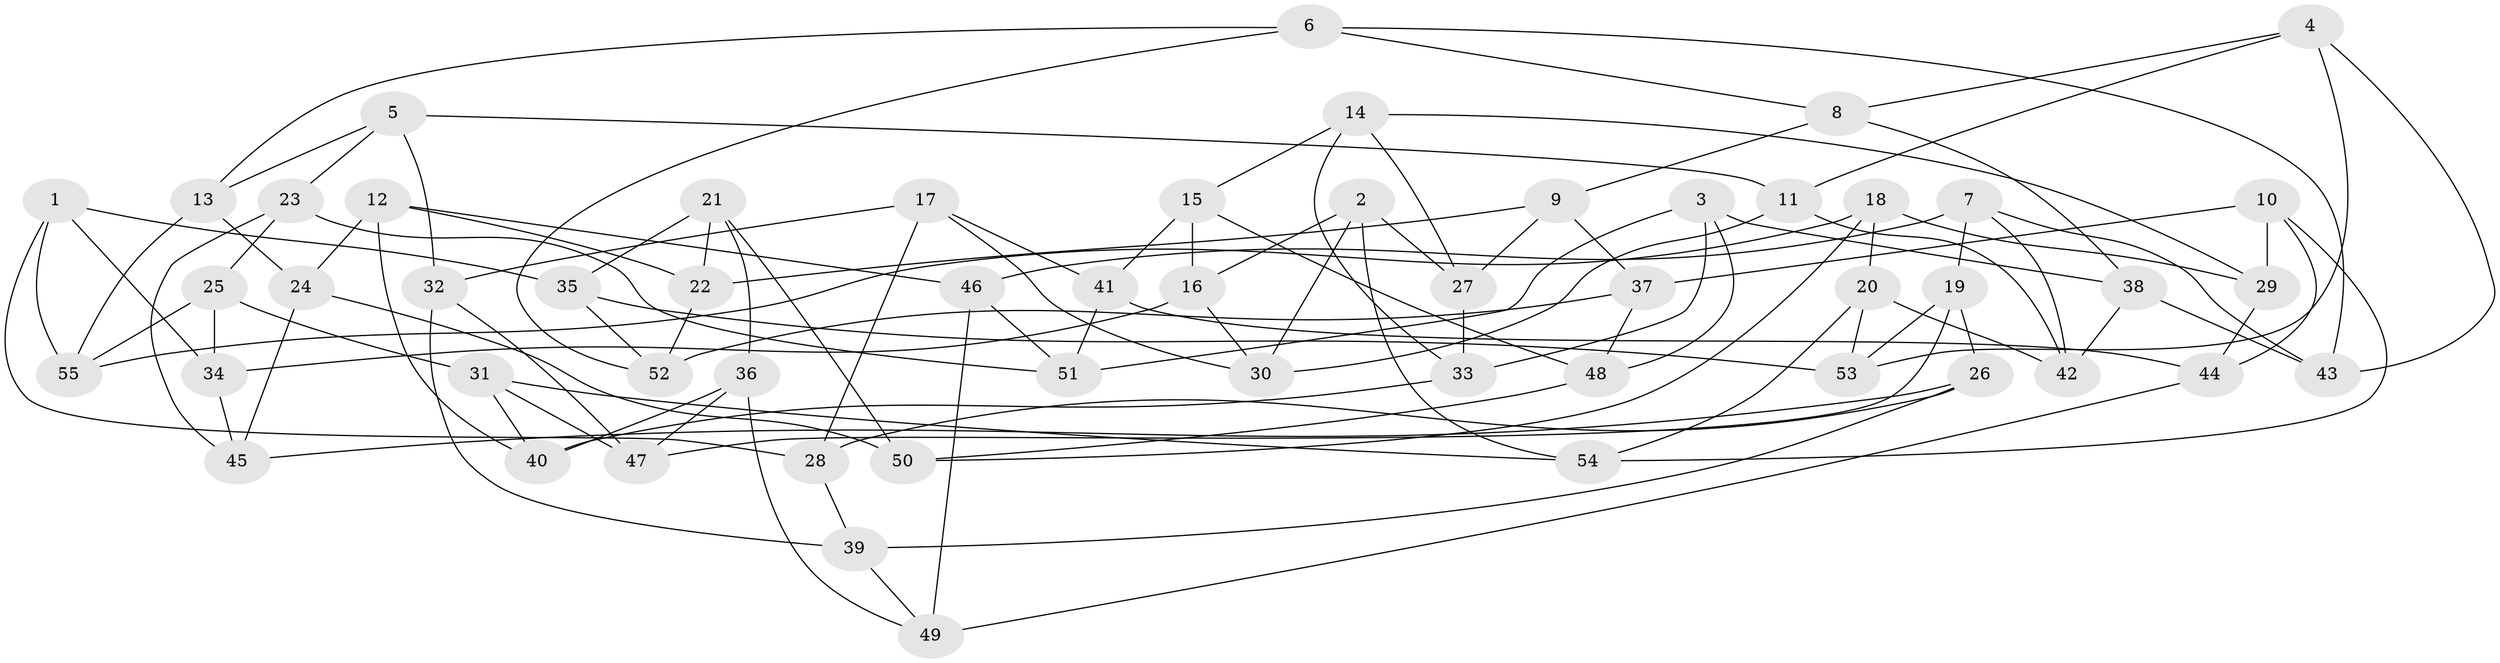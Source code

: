 // coarse degree distribution, {6: 0.2894736842105263, 5: 0.15789473684210525, 4: 0.5, 3: 0.05263157894736842}
// Generated by graph-tools (version 1.1) at 2025/52/02/27/25 19:52:27]
// undirected, 55 vertices, 110 edges
graph export_dot {
graph [start="1"]
  node [color=gray90,style=filled];
  1;
  2;
  3;
  4;
  5;
  6;
  7;
  8;
  9;
  10;
  11;
  12;
  13;
  14;
  15;
  16;
  17;
  18;
  19;
  20;
  21;
  22;
  23;
  24;
  25;
  26;
  27;
  28;
  29;
  30;
  31;
  32;
  33;
  34;
  35;
  36;
  37;
  38;
  39;
  40;
  41;
  42;
  43;
  44;
  45;
  46;
  47;
  48;
  49;
  50;
  51;
  52;
  53;
  54;
  55;
  1 -- 28;
  1 -- 55;
  1 -- 34;
  1 -- 35;
  2 -- 54;
  2 -- 27;
  2 -- 30;
  2 -- 16;
  3 -- 51;
  3 -- 33;
  3 -- 38;
  3 -- 48;
  4 -- 43;
  4 -- 11;
  4 -- 8;
  4 -- 53;
  5 -- 23;
  5 -- 32;
  5 -- 11;
  5 -- 13;
  6 -- 52;
  6 -- 43;
  6 -- 8;
  6 -- 13;
  7 -- 42;
  7 -- 46;
  7 -- 19;
  7 -- 43;
  8 -- 9;
  8 -- 38;
  9 -- 27;
  9 -- 37;
  9 -- 22;
  10 -- 29;
  10 -- 54;
  10 -- 37;
  10 -- 44;
  11 -- 42;
  11 -- 30;
  12 -- 24;
  12 -- 22;
  12 -- 46;
  12 -- 40;
  13 -- 24;
  13 -- 55;
  14 -- 33;
  14 -- 29;
  14 -- 27;
  14 -- 15;
  15 -- 16;
  15 -- 48;
  15 -- 41;
  16 -- 34;
  16 -- 30;
  17 -- 30;
  17 -- 41;
  17 -- 32;
  17 -- 28;
  18 -- 50;
  18 -- 29;
  18 -- 55;
  18 -- 20;
  19 -- 47;
  19 -- 53;
  19 -- 26;
  20 -- 42;
  20 -- 54;
  20 -- 53;
  21 -- 22;
  21 -- 36;
  21 -- 50;
  21 -- 35;
  22 -- 52;
  23 -- 25;
  23 -- 45;
  23 -- 51;
  24 -- 50;
  24 -- 45;
  25 -- 31;
  25 -- 55;
  25 -- 34;
  26 -- 28;
  26 -- 39;
  26 -- 45;
  27 -- 33;
  28 -- 39;
  29 -- 44;
  31 -- 40;
  31 -- 54;
  31 -- 47;
  32 -- 47;
  32 -- 39;
  33 -- 40;
  34 -- 45;
  35 -- 53;
  35 -- 52;
  36 -- 40;
  36 -- 49;
  36 -- 47;
  37 -- 52;
  37 -- 48;
  38 -- 42;
  38 -- 43;
  39 -- 49;
  41 -- 51;
  41 -- 44;
  44 -- 49;
  46 -- 51;
  46 -- 49;
  48 -- 50;
}
